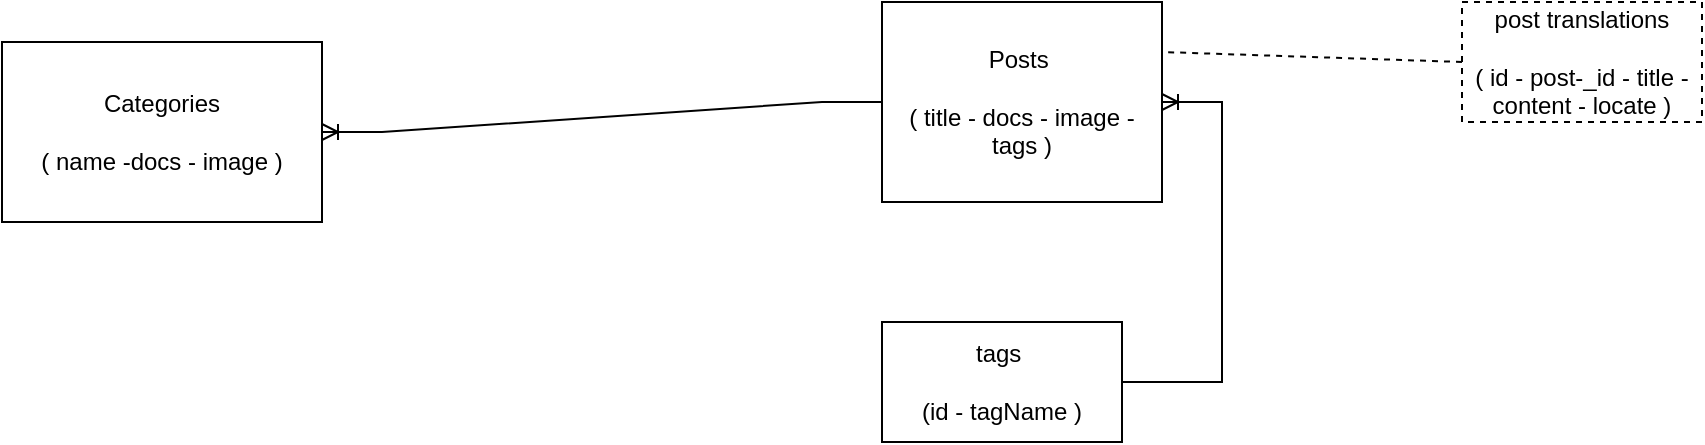 <mxfile version="22.0.8" type="github">
  <diagram name="Page-1" id="iX8vmNvModkG07AGI74u">
    <mxGraphModel dx="1120" dy="446" grid="1" gridSize="11" guides="1" tooltips="1" connect="1" arrows="1" fold="1" page="1" pageScale="1" pageWidth="827" pageHeight="1169" math="0" shadow="0">
      <root>
        <mxCell id="0" />
        <mxCell id="1" parent="0" />
        <mxCell id="jVvPCfSlr-9L_tuYoRfc-1" value="Categories&lt;br&gt;&lt;br&gt;( name -docs - image )" style="rounded=0;whiteSpace=wrap;html=1;" parent="1" vertex="1">
          <mxGeometry x="70" y="50" width="160" height="90" as="geometry" />
        </mxCell>
        <mxCell id="jVvPCfSlr-9L_tuYoRfc-3" value="Posts&amp;nbsp;&lt;br&gt;&lt;br&gt;( title - docs - image - tags )" style="rounded=0;whiteSpace=wrap;html=1;" parent="1" vertex="1">
          <mxGeometry x="510" y="30" width="140" height="100" as="geometry" />
        </mxCell>
        <mxCell id="jVvPCfSlr-9L_tuYoRfc-6" value="" style="edgeStyle=entityRelationEdgeStyle;fontSize=12;html=1;endArrow=ERoneToMany;rounded=0;entryX=1;entryY=0.5;entryDx=0;entryDy=0;exitX=0;exitY=0.5;exitDx=0;exitDy=0;" parent="1" source="jVvPCfSlr-9L_tuYoRfc-3" target="jVvPCfSlr-9L_tuYoRfc-1" edge="1">
          <mxGeometry width="100" height="100" relative="1" as="geometry">
            <mxPoint x="360" y="280" as="sourcePoint" />
            <mxPoint x="460" y="180" as="targetPoint" />
          </mxGeometry>
        </mxCell>
        <mxCell id="jVvPCfSlr-9L_tuYoRfc-9" value="tags&amp;nbsp;&lt;br&gt;&lt;br&gt;(id - tagName )" style="rounded=0;whiteSpace=wrap;html=1;" parent="1" vertex="1">
          <mxGeometry x="510" y="190" width="120" height="60" as="geometry" />
        </mxCell>
        <mxCell id="jVvPCfSlr-9L_tuYoRfc-10" value="" style="edgeStyle=entityRelationEdgeStyle;fontSize=12;html=1;endArrow=ERoneToMany;rounded=0;exitX=1;exitY=0.5;exitDx=0;exitDy=0;" parent="1" source="jVvPCfSlr-9L_tuYoRfc-9" target="jVvPCfSlr-9L_tuYoRfc-3" edge="1">
          <mxGeometry width="100" height="100" relative="1" as="geometry">
            <mxPoint x="500" y="220" as="sourcePoint" />
            <mxPoint x="220" y="235" as="targetPoint" />
            <Array as="points">
              <mxPoint x="370" y="330" />
            </Array>
          </mxGeometry>
        </mxCell>
        <mxCell id="jVvPCfSlr-9L_tuYoRfc-11" value="post translations&lt;br&gt;&lt;br&gt;( id - post-_id - title - content - locate )" style="rounded=0;whiteSpace=wrap;html=1;dashed=1;" parent="1" vertex="1">
          <mxGeometry x="800" y="30" width="120" height="60" as="geometry" />
        </mxCell>
        <mxCell id="jVvPCfSlr-9L_tuYoRfc-12" value="" style="endArrow=none;dashed=1;html=1;rounded=0;entryX=1;entryY=0.25;entryDx=0;entryDy=0;exitX=0;exitY=0.5;exitDx=0;exitDy=0;" parent="1" source="jVvPCfSlr-9L_tuYoRfc-11" target="jVvPCfSlr-9L_tuYoRfc-3" edge="1">
          <mxGeometry width="50" height="50" relative="1" as="geometry">
            <mxPoint x="420" y="210" as="sourcePoint" />
            <mxPoint x="470" y="160" as="targetPoint" />
          </mxGeometry>
        </mxCell>
      </root>
    </mxGraphModel>
  </diagram>
</mxfile>
